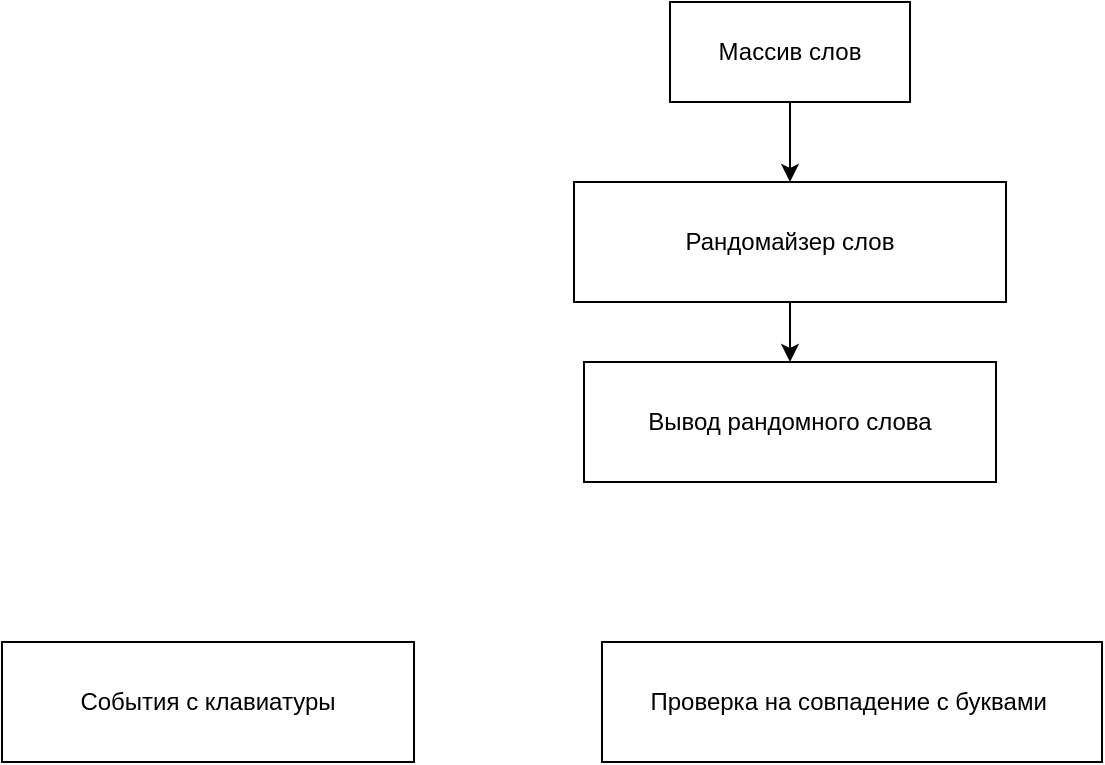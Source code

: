 <mxfile version="12.8.1" type="github"><diagram id="7jNknG7D98M_u1cO-IQN" name="Страница 1"><mxGraphModel dx="1422" dy="794" grid="1" gridSize="10" guides="1" tooltips="1" connect="1" arrows="1" fold="1" page="1" pageScale="1" pageWidth="827" pageHeight="1169" math="0" shadow="0"><root><mxCell id="0"/><mxCell id="1" parent="0"/><mxCell id="KBjhhLVfVuF1h7Z8M6nR-13" value="" style="edgeStyle=orthogonalEdgeStyle;rounded=0;orthogonalLoop=1;jettySize=auto;html=1;" edge="1" parent="1" source="KBjhhLVfVuF1h7Z8M6nR-2" target="KBjhhLVfVuF1h7Z8M6nR-9"><mxGeometry relative="1" as="geometry"/></mxCell><mxCell id="KBjhhLVfVuF1h7Z8M6nR-2" value="Рандомайзер слов" style="rounded=0;whiteSpace=wrap;html=1;" vertex="1" parent="1"><mxGeometry x="306" y="200" width="216" height="60" as="geometry"/></mxCell><mxCell id="KBjhhLVfVuF1h7Z8M6nR-6" style="edgeStyle=orthogonalEdgeStyle;rounded=0;orthogonalLoop=1;jettySize=auto;html=1;" edge="1" parent="1" source="KBjhhLVfVuF1h7Z8M6nR-5" target="KBjhhLVfVuF1h7Z8M6nR-2"><mxGeometry relative="1" as="geometry"/></mxCell><mxCell id="KBjhhLVfVuF1h7Z8M6nR-5" value="Массив слов" style="rounded=0;whiteSpace=wrap;html=1;" vertex="1" parent="1"><mxGeometry x="354" y="110" width="120" height="50" as="geometry"/></mxCell><mxCell id="KBjhhLVfVuF1h7Z8M6nR-9" value="Вывод рандомного слова" style="rounded=0;whiteSpace=wrap;html=1;" vertex="1" parent="1"><mxGeometry x="311" y="290" width="206" height="60" as="geometry"/></mxCell><mxCell id="KBjhhLVfVuF1h7Z8M6nR-15" value="События с клавиатуры" style="rounded=0;whiteSpace=wrap;html=1;" vertex="1" parent="1"><mxGeometry x="20" y="430" width="206" height="60" as="geometry"/></mxCell><mxCell id="KBjhhLVfVuF1h7Z8M6nR-16" value="Проверка на совпадение с буквами&amp;nbsp;" style="rounded=0;whiteSpace=wrap;html=1;" vertex="1" parent="1"><mxGeometry x="320" y="430" width="250" height="60" as="geometry"/></mxCell></root></mxGraphModel></diagram></mxfile>
